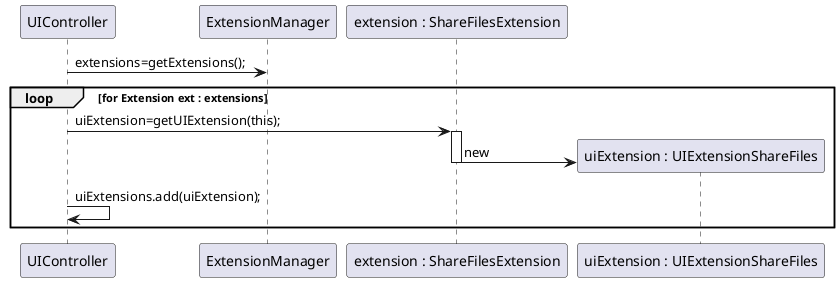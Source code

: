   @startuml doc-files/ipc_file_sharing_designextension_sd2.png
  participant UIController as UIC
  participant ExtensionManager as ExtM
  participant "extension : ShareFilesExtension" as EExample
  participant "uiExtension : UIExtensionShareFiles" as UIExt
  UIC -> ExtM : extensions=getExtensions();
  loop for Extension ext : extensions
  	UIC -> EExample : uiExtension=getUIExtension(this);
  	activate EExample
  	create UIExt
  	EExample -> UIExt : new
  	deactivate EExample
  	UIC -> UIC : uiExtensions.add(uiExtension);
  end
  @enduml